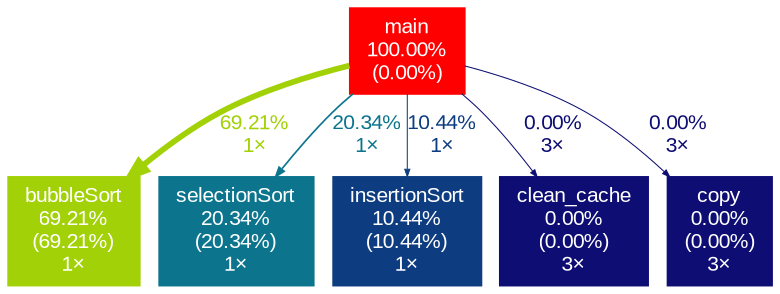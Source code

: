 digraph {
	graph [fontname=Arial, nodesep=0.125, ranksep=0.25];
	node [fontcolor=white, fontname=Arial, height=0, shape=box, style=filled, width=0];
	edge [fontname=Arial];
	1 [color="#ff0000", fontcolor="#ffffff", fontsize="10.00", label="main\n100.00%\n(0.00%)"];
	1 -> 2 [arrowsize="0.83", color="#a2d107", fontcolor="#a2d107", fontsize="10.00", label="69.21%\n1×", labeldistance="2.77", penwidth="2.77"];
	1 -> 3 [arrowsize="0.45", color="#0c758d", fontcolor="#0c758d", fontsize="10.00", label="20.34%\n1×", labeldistance="0.81", penwidth="0.81"];
	1 -> 4 [arrowsize="0.35", color="#0d3d80", fontcolor="#0d3d80", fontsize="10.00", label="10.44%\n1×", labeldistance="0.50", penwidth="0.50"];
	1 -> 5 [arrowsize="0.35", color="#0d0d73", fontcolor="#0d0d73", fontsize="10.00", label="0.00%\n3×", labeldistance="0.50", penwidth="0.50"];
	1 -> 6 [arrowsize="0.35", color="#0d0d73", fontcolor="#0d0d73", fontsize="10.00", label="0.00%\n3×", labeldistance="0.50", penwidth="0.50"];
	2 [color="#a2d107", fontcolor="#ffffff", fontsize="10.00", label="bubbleSort\n69.21%\n(69.21%)\n1×"];
	3 [color="#0c758d", fontcolor="#ffffff", fontsize="10.00", label="selectionSort\n20.34%\n(20.34%)\n1×"];
	4 [color="#0d3d80", fontcolor="#ffffff", fontsize="10.00", label="insertionSort\n10.44%\n(10.44%)\n1×"];
	5 [color="#0d0d73", fontcolor="#ffffff", fontsize="10.00", label="clean_cache\n0.00%\n(0.00%)\n3×"];
	6 [color="#0d0d73", fontcolor="#ffffff", fontsize="10.00", label="copy\n0.00%\n(0.00%)\n3×"];
}
